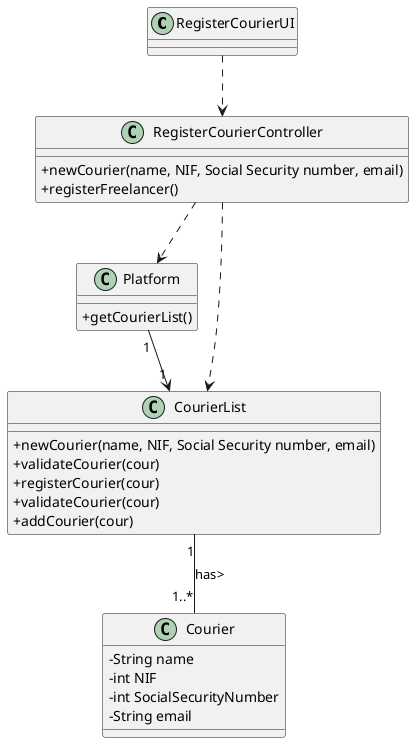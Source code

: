@startuml
skinparam classAttributeIconSize 0

class RegisterCourierUI {
}

class RegisterCourierController {
  +newCourier(name, NIF, Social Security number, email)
  +registerFreelancer()
}

class Platform {
  + getCourierList()
}

class CourierList {
  +newCourier(name, NIF, Social Security number, email)
  +validateCourier(cour)
  +registerCourier(cour)
  +validateCourier(cour)
  +addCourier(cour)
}

class Courier{
  -String name
  -int NIF
  -int SocialSecurityNumber
  -String email
}

RegisterCourierUI ..> RegisterCourierController

RegisterCourierController ..> Platform
RegisterCourierController ..> CourierList

Platform "1" --> "1" CourierList

CourierList "1" -- "1..*" Courier : has>

@enduml
